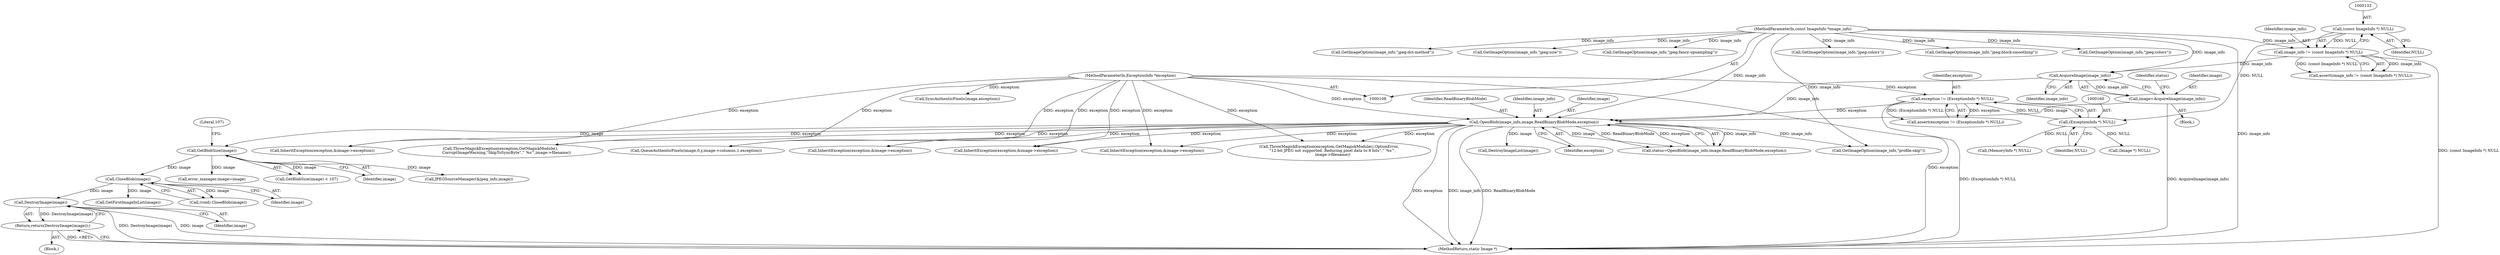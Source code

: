 digraph "0_ImageMagick_948356eec65aea91995d4b7cc487d197d2c5f602@pointer" {
"1000305" [label="(Call,DestroyImage(image))"];
"1000278" [label="(Call,CloseBlob(image))"];
"1000200" [label="(Call,GetBlobSize(image))"];
"1000180" [label="(Call,OpenBlob(image_info,image,ReadBinaryBlobMode,exception))"];
"1000176" [label="(Call,AcquireImage(image_info))"];
"1000130" [label="(Call,image_info != (const ImageInfo *) NULL)"];
"1000109" [label="(MethodParameterIn,const ImageInfo *image_info)"];
"1000132" [label="(Call,(const ImageInfo *) NULL)"];
"1000174" [label="(Call,image=AcquireImage(image_info))"];
"1000157" [label="(Call,exception != (ExceptionInfo *) NULL)"];
"1000110" [label="(MethodParameterIn,ExceptionInfo *exception)"];
"1000159" [label="(Call,(ExceptionInfo *) NULL)"];
"1000304" [label="(Return,return(DestroyImage(image));)"];
"1000244" [label="(Call,error_manager.image=image)"];
"1000157" [label="(Call,exception != (ExceptionInfo *) NULL)"];
"1000175" [label="(Identifier,image)"];
"1000296" [label="(Call,GetFirstImageInList(image))"];
"1000681" [label="(Call,GetImageOption(image_info,\"jpeg:colors\"))"];
"1000180" [label="(Call,OpenBlob(image_info,image,ReadBinaryBlobMode,exception))"];
"1001098" [label="(Call,InheritException(exception,&image->exception))"];
"1000706" [label="(Call,GetImageOption(image_info,\"jpeg:block-smoothing\"))"];
"1000195" [label="(Call,(Image *) NULL)"];
"1000200" [label="(Call,GetBlobSize(image))"];
"1000183" [label="(Identifier,ReadBinaryBlobMode)"];
"1000110" [label="(MethodParameterIn,ExceptionInfo *exception)"];
"1000156" [label="(Call,assert(exception != (ExceptionInfo *) NULL))"];
"1001881" [label="(MethodReturn,static Image *)"];
"1000161" [label="(Identifier,NULL)"];
"1000129" [label="(Call,assert(image_info != (const ImageInfo *) NULL))"];
"1000176" [label="(Call,AcquireImage(image_info))"];
"1000177" [label="(Identifier,image_info)"];
"1000919" [label="(Call,GetImageOption(image_info,\"jpeg:colors\"))"];
"1000192" [label="(Call,DestroyImageList(image))"];
"1000111" [label="(Block,)"];
"1000174" [label="(Call,image=AcquireImage(image_info))"];
"1000936" [label="(Call,InheritException(exception,&image->exception))"];
"1000733" [label="(Call,GetImageOption(image_info,\"jpeg:dct-method\"))"];
"1000131" [label="(Identifier,image_info)"];
"1000202" [label="(Literal,107)"];
"1000134" [label="(Identifier,NULL)"];
"1001820" [label="(Call,SyncAuthenticPixels(image,exception))"];
"1000298" [label="(Call,InheritException(exception,&image->exception))"];
"1000184" [label="(Identifier,exception)"];
"1000276" [label="(Call,(void) CloseBlob(image))"];
"1000305" [label="(Call,DestroyImage(image))"];
"1000659" [label="(Call,ThrowMagickException(exception,GetMagickModule(),OptionError,\n      \"12-bit JPEG not supported. Reducing pixel data to 8 bits\",\"`%s'\",\n      image->filename))"];
"1000199" [label="(Call,GetBlobSize(image) < 107)"];
"1000304" [label="(Return,return(DestroyImage(image));)"];
"1000201" [label="(Identifier,image)"];
"1000178" [label="(Call,status=OpenBlob(image_info,image,ReadBinaryBlobMode,exception))"];
"1000306" [label="(Identifier,image)"];
"1000329" [label="(Call,GetImageOption(image_info,\"profile:skip\"))"];
"1000318" [label="(Call,JPEGSourceManager(&jpeg_info,image))"];
"1000976" [label="(Call,InheritException(exception,&image->exception))"];
"1000132" [label="(Call,(const ImageInfo *) NULL)"];
"1000158" [label="(Identifier,exception)"];
"1000241" [label="(Call,(MemoryInfo *) NULL)"];
"1000179" [label="(Identifier,status)"];
"1000278" [label="(Call,CloseBlob(image))"];
"1000256" [label="(Block,)"];
"1000130" [label="(Call,image_info != (const ImageInfo *) NULL)"];
"1000279" [label="(Identifier,image)"];
"1001410" [label="(Call,ThrowMagickException(exception,GetMagickModule(),\n          CorruptImageWarning,\"SkipToSyncByte\",\"`%s'\",image->filename))"];
"1001425" [label="(Call,QueueAuthenticPixels(image,0,y,image->columns,1,exception))"];
"1000499" [label="(Call,GetImageOption(image_info,\"jpeg:size\"))"];
"1000181" [label="(Identifier,image_info)"];
"1000815" [label="(Call,GetImageOption(image_info,\"jpeg:fancy-upsampling\"))"];
"1000159" [label="(Call,(ExceptionInfo *) NULL)"];
"1000182" [label="(Identifier,image)"];
"1000109" [label="(MethodParameterIn,const ImageInfo *image_info)"];
"1000305" -> "1000304"  [label="AST: "];
"1000305" -> "1000306"  [label="CFG: "];
"1000306" -> "1000305"  [label="AST: "];
"1000304" -> "1000305"  [label="CFG: "];
"1000305" -> "1001881"  [label="DDG: DestroyImage(image)"];
"1000305" -> "1001881"  [label="DDG: image"];
"1000305" -> "1000304"  [label="DDG: DestroyImage(image)"];
"1000278" -> "1000305"  [label="DDG: image"];
"1000278" -> "1000276"  [label="AST: "];
"1000278" -> "1000279"  [label="CFG: "];
"1000279" -> "1000278"  [label="AST: "];
"1000276" -> "1000278"  [label="CFG: "];
"1000278" -> "1000276"  [label="DDG: image"];
"1000200" -> "1000278"  [label="DDG: image"];
"1000278" -> "1000296"  [label="DDG: image"];
"1000200" -> "1000199"  [label="AST: "];
"1000200" -> "1000201"  [label="CFG: "];
"1000201" -> "1000200"  [label="AST: "];
"1000202" -> "1000200"  [label="CFG: "];
"1000200" -> "1000199"  [label="DDG: image"];
"1000180" -> "1000200"  [label="DDG: image"];
"1000200" -> "1000244"  [label="DDG: image"];
"1000200" -> "1000318"  [label="DDG: image"];
"1000180" -> "1000178"  [label="AST: "];
"1000180" -> "1000184"  [label="CFG: "];
"1000181" -> "1000180"  [label="AST: "];
"1000182" -> "1000180"  [label="AST: "];
"1000183" -> "1000180"  [label="AST: "];
"1000184" -> "1000180"  [label="AST: "];
"1000178" -> "1000180"  [label="CFG: "];
"1000180" -> "1001881"  [label="DDG: exception"];
"1000180" -> "1001881"  [label="DDG: image_info"];
"1000180" -> "1001881"  [label="DDG: ReadBinaryBlobMode"];
"1000180" -> "1000178"  [label="DDG: image_info"];
"1000180" -> "1000178"  [label="DDG: image"];
"1000180" -> "1000178"  [label="DDG: ReadBinaryBlobMode"];
"1000180" -> "1000178"  [label="DDG: exception"];
"1000176" -> "1000180"  [label="DDG: image_info"];
"1000109" -> "1000180"  [label="DDG: image_info"];
"1000174" -> "1000180"  [label="DDG: image"];
"1000157" -> "1000180"  [label="DDG: exception"];
"1000110" -> "1000180"  [label="DDG: exception"];
"1000180" -> "1000192"  [label="DDG: image"];
"1000180" -> "1000298"  [label="DDG: exception"];
"1000180" -> "1000329"  [label="DDG: image_info"];
"1000180" -> "1000659"  [label="DDG: exception"];
"1000180" -> "1000936"  [label="DDG: exception"];
"1000180" -> "1000976"  [label="DDG: exception"];
"1000180" -> "1001098"  [label="DDG: exception"];
"1000180" -> "1001410"  [label="DDG: exception"];
"1000180" -> "1001425"  [label="DDG: exception"];
"1000176" -> "1000174"  [label="AST: "];
"1000176" -> "1000177"  [label="CFG: "];
"1000177" -> "1000176"  [label="AST: "];
"1000174" -> "1000176"  [label="CFG: "];
"1000176" -> "1000174"  [label="DDG: image_info"];
"1000130" -> "1000176"  [label="DDG: image_info"];
"1000109" -> "1000176"  [label="DDG: image_info"];
"1000130" -> "1000129"  [label="AST: "];
"1000130" -> "1000132"  [label="CFG: "];
"1000131" -> "1000130"  [label="AST: "];
"1000132" -> "1000130"  [label="AST: "];
"1000129" -> "1000130"  [label="CFG: "];
"1000130" -> "1001881"  [label="DDG: (const ImageInfo *) NULL"];
"1000130" -> "1000129"  [label="DDG: image_info"];
"1000130" -> "1000129"  [label="DDG: (const ImageInfo *) NULL"];
"1000109" -> "1000130"  [label="DDG: image_info"];
"1000132" -> "1000130"  [label="DDG: NULL"];
"1000109" -> "1000108"  [label="AST: "];
"1000109" -> "1001881"  [label="DDG: image_info"];
"1000109" -> "1000329"  [label="DDG: image_info"];
"1000109" -> "1000499"  [label="DDG: image_info"];
"1000109" -> "1000681"  [label="DDG: image_info"];
"1000109" -> "1000706"  [label="DDG: image_info"];
"1000109" -> "1000733"  [label="DDG: image_info"];
"1000109" -> "1000815"  [label="DDG: image_info"];
"1000109" -> "1000919"  [label="DDG: image_info"];
"1000132" -> "1000134"  [label="CFG: "];
"1000133" -> "1000132"  [label="AST: "];
"1000134" -> "1000132"  [label="AST: "];
"1000132" -> "1000159"  [label="DDG: NULL"];
"1000174" -> "1000111"  [label="AST: "];
"1000175" -> "1000174"  [label="AST: "];
"1000179" -> "1000174"  [label="CFG: "];
"1000174" -> "1001881"  [label="DDG: AcquireImage(image_info)"];
"1000157" -> "1000156"  [label="AST: "];
"1000157" -> "1000159"  [label="CFG: "];
"1000158" -> "1000157"  [label="AST: "];
"1000159" -> "1000157"  [label="AST: "];
"1000156" -> "1000157"  [label="CFG: "];
"1000157" -> "1001881"  [label="DDG: (ExceptionInfo *) NULL"];
"1000157" -> "1000156"  [label="DDG: exception"];
"1000157" -> "1000156"  [label="DDG: (ExceptionInfo *) NULL"];
"1000110" -> "1000157"  [label="DDG: exception"];
"1000159" -> "1000157"  [label="DDG: NULL"];
"1000110" -> "1000108"  [label="AST: "];
"1000110" -> "1001881"  [label="DDG: exception"];
"1000110" -> "1000298"  [label="DDG: exception"];
"1000110" -> "1000659"  [label="DDG: exception"];
"1000110" -> "1000936"  [label="DDG: exception"];
"1000110" -> "1000976"  [label="DDG: exception"];
"1000110" -> "1001098"  [label="DDG: exception"];
"1000110" -> "1001410"  [label="DDG: exception"];
"1000110" -> "1001425"  [label="DDG: exception"];
"1000110" -> "1001820"  [label="DDG: exception"];
"1000159" -> "1000161"  [label="CFG: "];
"1000160" -> "1000159"  [label="AST: "];
"1000161" -> "1000159"  [label="AST: "];
"1000159" -> "1000195"  [label="DDG: NULL"];
"1000159" -> "1000241"  [label="DDG: NULL"];
"1000304" -> "1000256"  [label="AST: "];
"1001881" -> "1000304"  [label="CFG: "];
"1000304" -> "1001881"  [label="DDG: <RET>"];
}

